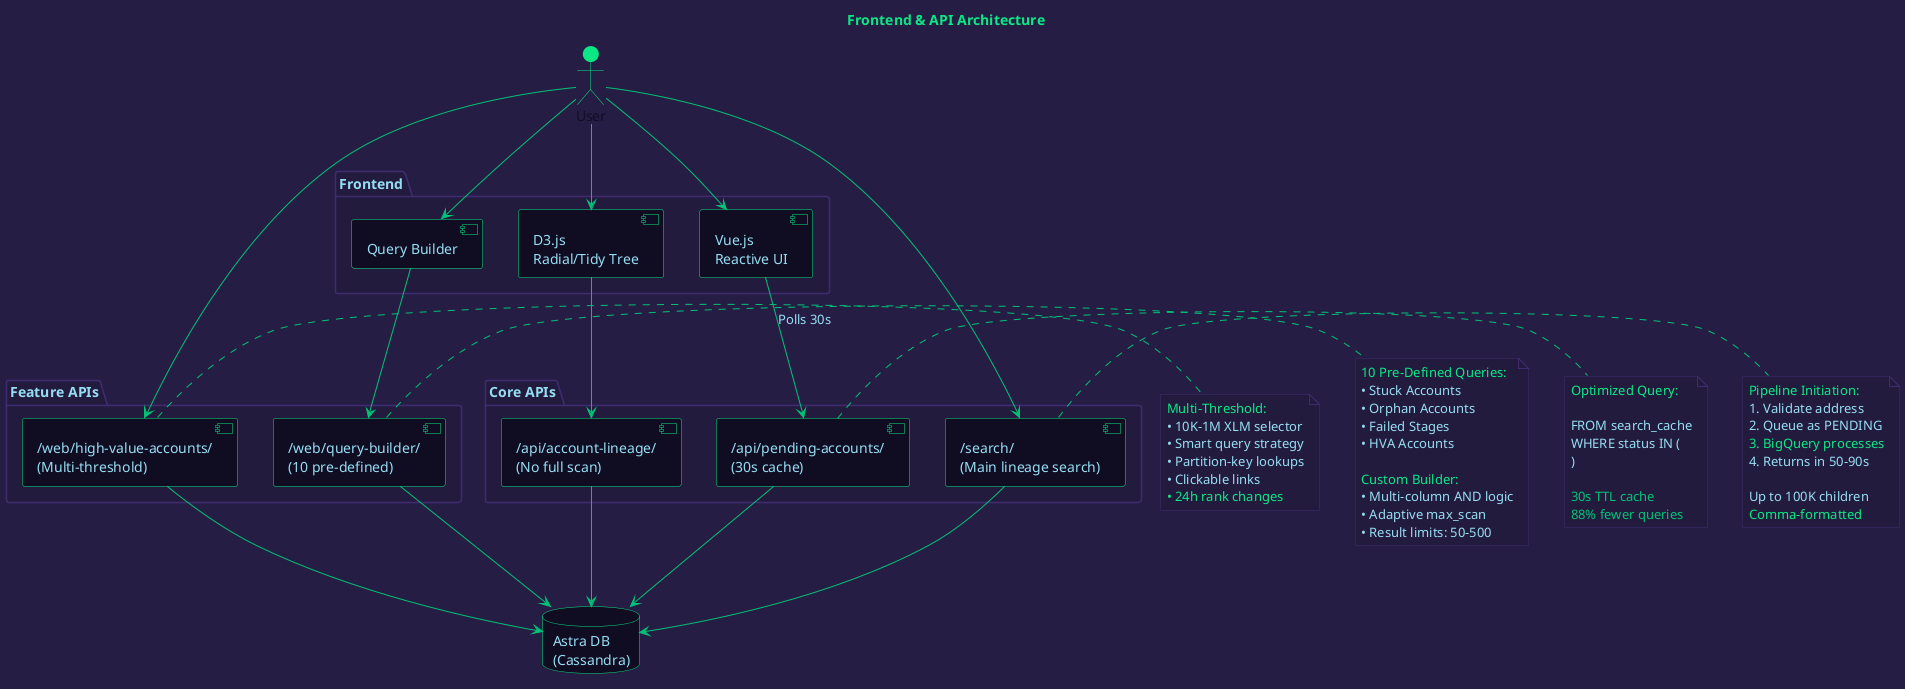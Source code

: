 @startuml 04_frontend_api

skinparam backgroundColor #261D45
skinparam defaultFontColor #96DDF2

skinparam component {
  BackgroundColor #100D23
  BorderColor #0BE784
  FontColor #96DDF2
  ArrowColor #01C176
}

skinparam database {
  BackgroundColor #100D23
  BorderColor #0BE784
  FontColor #96DDF2
}

skinparam package {
  BackgroundColor #231B3D
  BorderColor #3f2c70
  FontColor #96DDF2
}

skinparam actor {
  BackgroundColor #0BE784
  BorderColor #0BE784
  FontColor #100D23
}

skinparam note {
  BackgroundColor #231B3D
  BorderColor #3f2c70
  FontColor #96DDF2
}

title <color:#0BE784>Frontend & API Architecture

top to bottom direction

actor User #0BE784

package "Frontend" #231B3D {
  component "Vue.js\nReactive UI" as Vue
  component "D3.js\nRadial/Tidy Tree" as D3
  component "Query Builder" as QueryBuilder
}

package "Core APIs" #231B3D {
  component "/api/pending-accounts/\n(30s cache)" as PendingAPI
  component "/search/\n(Main lineage search)" as SearchAPI
  component "/api/account-lineage/\n(No full scan)" as LineageAPI
}

package "Feature APIs" #231B3D {
  component "/web/high-value-accounts/\n(Multi-threshold)" as HVAAPI
  component "/web/query-builder/\n(10 pre-defined)" as QueryBuilderAPI
}

database "Astra DB\n(Cassandra)" as DB

User -[#01C176]-> Vue
User -[#01C176]-> D3
User -[#01C176]-> QueryBuilder

Vue -[#01C176]-> PendingAPI : "Polls 30s"
User -[#01C176]-> SearchAPI
D3 -[#01C176]-> LineageAPI
User -[#01C176]-> HVAAPI
QueryBuilder -[#01C176]-> QueryBuilderAPI

PendingAPI -[#01C176]-> DB
SearchAPI -[#01C176]-> DB
LineageAPI -[#01C176]-> DB
HVAAPI -[#01C176]-> DB
QueryBuilderAPI -[#01C176]-> DB

note right of PendingAPI #231B3D
  <color:#0BE784>Optimized Query:
  
  <color:#96DDF2>FROM search_cache
  WHERE status IN (
    'PENDING',
    'IN_PROGRESS',
    'RE_INQUIRY'
  )
  
  <color:#01C176>30s TTL cache
  <color:#01C176>88% fewer queries
end note

note right of SearchAPI #231B3D
  <color:#0BE784>Pipeline Initiation:
  <color:#96DDF2>1. Validate address
  <color:#96DDF2>2. Queue as PENDING
  <color:#0BE784>3. BigQuery processes
  <color:#96DDF2>4. Returns in 50-90s
  
  <color:#96DDF2>Up to 100K children
  <color:#0BE784>Comma-formatted
end note

note right of HVAAPI #231B3D
  <color:#0BE784>Multi-Threshold:
  <color:#96DDF2>• 10K-1M XLM selector
  <color:#96DDF2>• Smart query strategy
  <color:#96DDF2>• Partition-key lookups
  <color:#96DDF2>• Clickable links
  <color:#0BE784>• 24h rank changes
end note

note right of QueryBuilderAPI #231B3D
  <color:#0BE784>10 Pre-Defined Queries:
  <color:#96DDF2>• Stuck Accounts
  <color:#96DDF2>• Orphan Accounts
  <color:#96DDF2>• Failed Stages
  <color:#96DDF2>• HVA Accounts
  
  <color:#0BE784>Custom Builder:
  <color:#96DDF2>• Multi-column AND logic
  <color:#96DDF2>• Adaptive max_scan
  <color:#96DDF2>• Result limits: 50-500
end note

@enduml
